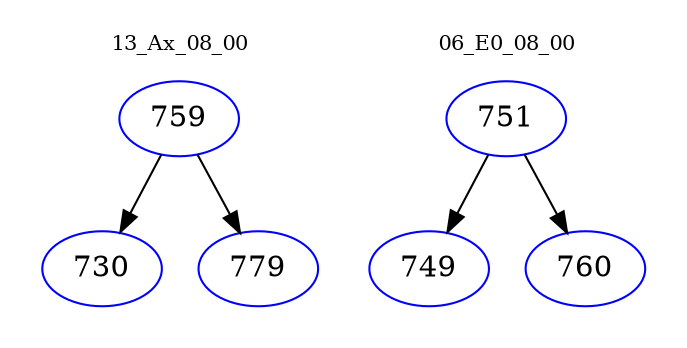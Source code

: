 digraph{
subgraph cluster_0 {
color = white
label = "13_Ax_08_00";
fontsize=10;
T0_759 [label="759", color="blue"]
T0_759 -> T0_730 [color="black"]
T0_730 [label="730", color="blue"]
T0_759 -> T0_779 [color="black"]
T0_779 [label="779", color="blue"]
}
subgraph cluster_1 {
color = white
label = "06_E0_08_00";
fontsize=10;
T1_751 [label="751", color="blue"]
T1_751 -> T1_749 [color="black"]
T1_749 [label="749", color="blue"]
T1_751 -> T1_760 [color="black"]
T1_760 [label="760", color="blue"]
}
}
